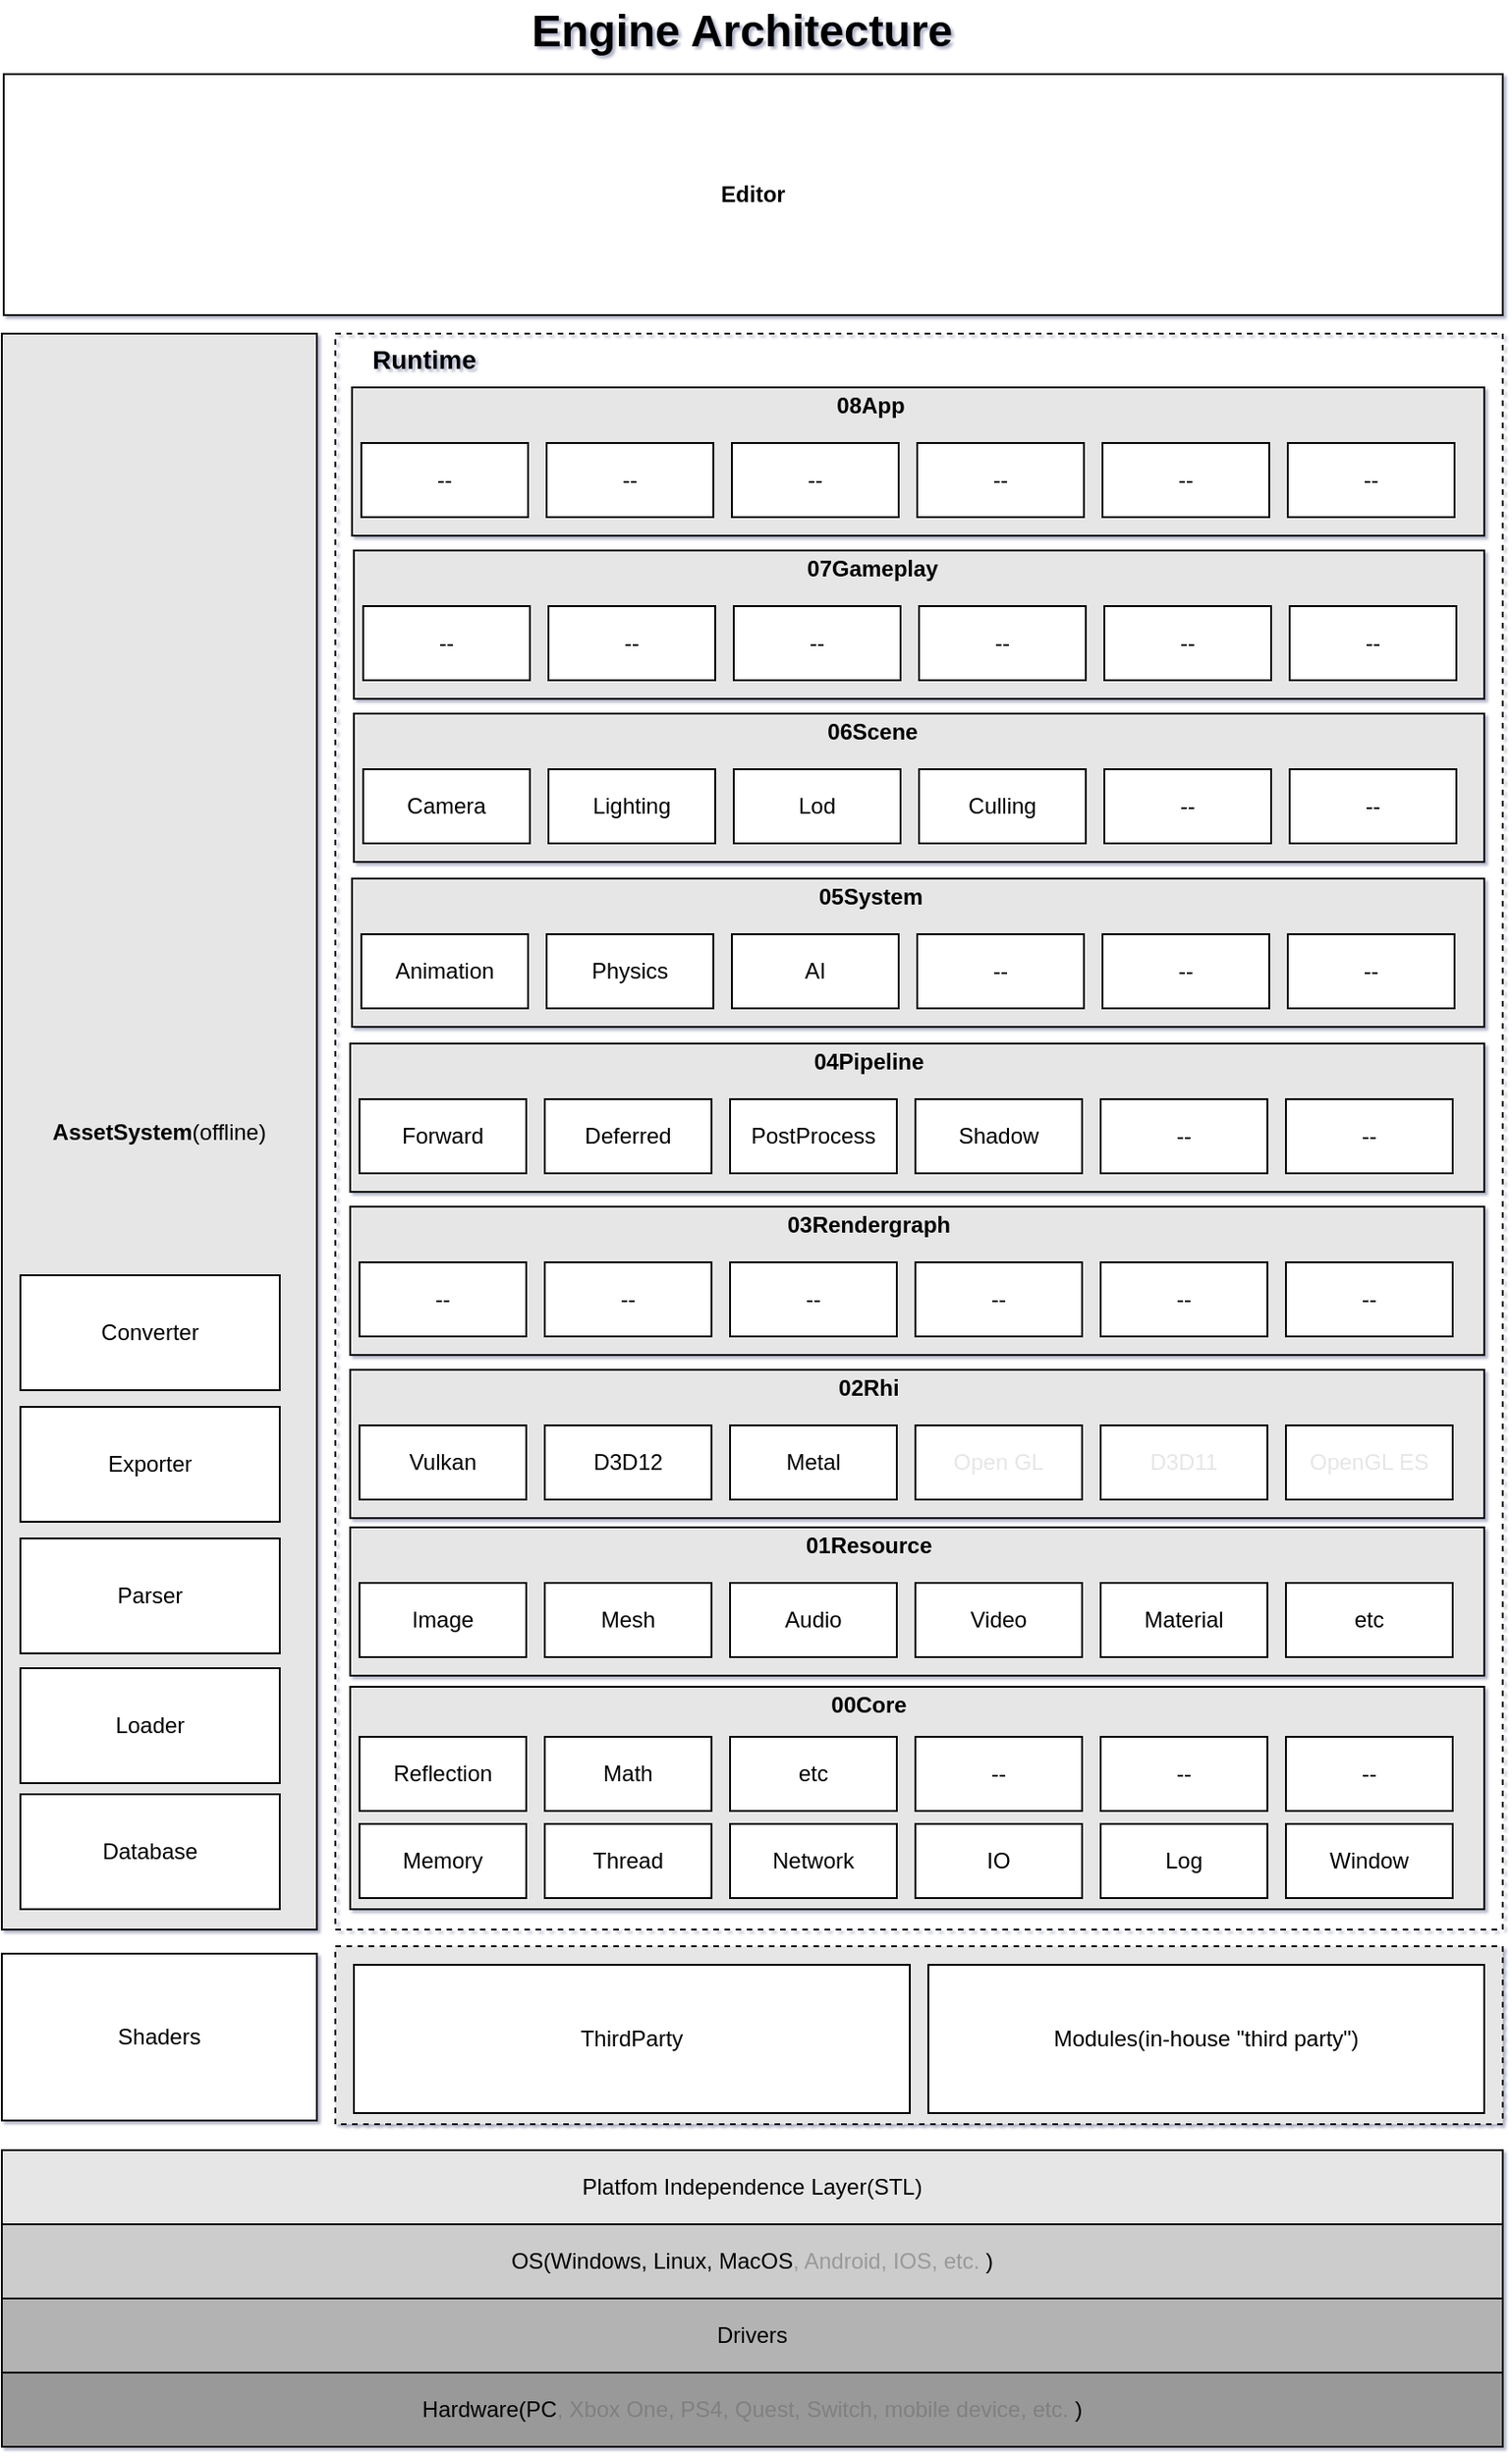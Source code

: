 <mxfile version="12.2.4" pages="1"><diagram id="azZ1bFGg1ElHCUa85jIB" name="第 1 页"><mxGraphModel dx="2211" dy="1799" grid="0" gridSize="10" guides="1" tooltips="1" connect="1" arrows="1" fold="1" page="0" pageScale="1" pageWidth="850" pageHeight="1100" math="0" shadow="1"><root><mxCell id="0"/><mxCell id="1" parent="0"/><mxCell id="115" value="" style="rounded=0;whiteSpace=wrap;html=1;dashed=1;fillColor=none;" parent="1" vertex="1"><mxGeometry x="200" y="-60" width="630" height="861" as="geometry"/></mxCell><mxCell id="13" value="" style="rounded=0;whiteSpace=wrap;html=1;dashed=1;fillColor=#E6E6E6;" parent="1" vertex="1"><mxGeometry x="200" y="810" width="630" height="96" as="geometry"/></mxCell><mxCell id="2" value="Hardware(PC&lt;font color=&quot;#808080&quot;&gt;, Xbox One, PS4, Quest, Switch, mobile device, etc.&lt;/font&gt;&lt;font color=&quot;#4d4d4d&quot;&gt; &lt;/font&gt;)" style="rounded=0;whiteSpace=wrap;html=1;fillColor=#999999;" parent="1" vertex="1"><mxGeometry x="20" y="1040" width="810" height="40" as="geometry"/></mxCell><mxCell id="5" value="OS(Windows, Linux, MacOS&lt;font color=&quot;#999999&quot;&gt;, Android, IOS, etc.&amp;nbsp;&lt;/font&gt;)" style="rounded=0;whiteSpace=wrap;html=1;fillColor=#CCCCCC;" parent="1" vertex="1"><mxGeometry x="20" y="960" width="810" height="40" as="geometry"/></mxCell><mxCell id="6" value="Drivers" style="rounded=0;whiteSpace=wrap;html=1;fillColor=#B3B3B3;" parent="1" vertex="1"><mxGeometry x="20" y="1000" width="810" height="40" as="geometry"/></mxCell><mxCell id="7" value="Modules(in-house &quot;third party&quot;)" style="rounded=0;whiteSpace=wrap;html=1;fillColor=#FFFFFF;" parent="1" vertex="1"><mxGeometry x="520" y="820" width="300" height="80" as="geometry"/></mxCell><mxCell id="11" value="ThirdParty" style="rounded=0;whiteSpace=wrap;html=1;fillColor=#FFFFFF;" parent="1" vertex="1"><mxGeometry x="210" y="820" width="300" height="80" as="geometry"/></mxCell><mxCell id="14" value="" style="rounded=0;whiteSpace=wrap;html=1;fillColor=#E6E6E6;" parent="1" vertex="1"><mxGeometry x="208" y="670" width="612" height="120" as="geometry"/></mxCell><mxCell id="16" value="" style="rounded=0;whiteSpace=wrap;html=1;fillColor=#E6E6E6;" parent="1" vertex="1"><mxGeometry x="208" y="584" width="612" height="80" as="geometry"/></mxCell><mxCell id="22" value="&lt;b&gt;AssetSystem&lt;/b&gt;(offline)" style="rounded=0;whiteSpace=wrap;html=1;fillColor=#E6E6E6;" parent="1" vertex="1"><mxGeometry x="20" y="-60" width="170" height="861" as="geometry"/></mxCell><mxCell id="23" value="&lt;b&gt;Editor&lt;/b&gt;" style="rounded=0;whiteSpace=wrap;html=1;fillColor=#FFFFFF;" parent="1" vertex="1"><mxGeometry x="21" y="-200" width="809" height="130" as="geometry"/></mxCell><mxCell id="27" value="Shaders" style="rounded=0;whiteSpace=wrap;html=1;fillColor=#FFFFFF;" parent="1" vertex="1"><mxGeometry x="20" y="814" width="170" height="90" as="geometry"/></mxCell><mxCell id="31" value="Memory&lt;span style=&quot;color: rgba(0 , 0 , 0 , 0) ; font-family: monospace ; font-size: 0px ; white-space: nowrap&quot;&gt;%3CmxGraphModel%3E%3Croot%3E%3CmxCell%20id%3D%220%22%2F%3E%3CmxCell%20id%3D%221%22%20parent%3D%220%22%2F%3E%3CmxCell%20id%3D%222%22%20value%3D%22%22%20style%3D%22rounded%3D0%3BwhiteSpace%3Dwrap%3Bhtml%3D1%3BfillColor%3D%23FFFFFF%3B%22%20vertex%3D%221%22%20parent%3D%221%22%3E%3CmxGeometry%20x%3D%22220%22%20y%3D%22700%22%20width%3D%22130%22%20height%3D%2240%22%20as%3D%22geometry%22%2F%3E%3C%2FmxCell%3E%3C%2Froot%3E%3C%2FmxGraphModel%3E&lt;/span&gt;" style="rounded=0;whiteSpace=wrap;html=1;fillColor=#FFFFFF;" parent="1" vertex="1"><mxGeometry x="213" y="744" width="90" height="40" as="geometry"/></mxCell><mxCell id="32" value="Thread" style="rounded=0;whiteSpace=wrap;html=1;fillColor=#FFFFFF;" parent="1" vertex="1"><mxGeometry x="313" y="744" width="90" height="40" as="geometry"/></mxCell><mxCell id="33" value="Network" style="rounded=0;whiteSpace=wrap;html=1;fillColor=#FFFFFF;" parent="1" vertex="1"><mxGeometry x="413" y="744" width="90" height="40" as="geometry"/></mxCell><mxCell id="34" value="Window" style="rounded=0;whiteSpace=wrap;html=1;fillColor=#FFFFFF;" parent="1" vertex="1"><mxGeometry x="713" y="744" width="90" height="40" as="geometry"/></mxCell><mxCell id="35" value="IO" style="rounded=0;whiteSpace=wrap;html=1;fillColor=#FFFFFF;" parent="1" vertex="1"><mxGeometry x="513" y="744" width="90" height="40" as="geometry"/></mxCell><mxCell id="36" value="Log" style="rounded=0;whiteSpace=wrap;html=1;fillColor=#FFFFFF;" parent="1" vertex="1"><mxGeometry x="613" y="744" width="90" height="40" as="geometry"/></mxCell><mxCell id="38" value="Reflection" style="rounded=0;whiteSpace=wrap;html=1;fillColor=#FFFFFF;" parent="1" vertex="1"><mxGeometry x="213" y="697" width="90" height="40" as="geometry"/></mxCell><mxCell id="39" value="Math" style="rounded=0;whiteSpace=wrap;html=1;fillColor=#FFFFFF;" parent="1" vertex="1"><mxGeometry x="313" y="697" width="90" height="40" as="geometry"/></mxCell><mxCell id="40" value="etc" style="rounded=0;whiteSpace=wrap;html=1;fillColor=#FFFFFF;" parent="1" vertex="1"><mxGeometry x="413" y="697" width="90" height="40" as="geometry"/></mxCell><mxCell id="41" value="--" style="rounded=0;whiteSpace=wrap;html=1;fillColor=#FFFFFF;" parent="1" vertex="1"><mxGeometry x="713" y="697" width="90" height="40" as="geometry"/></mxCell><mxCell id="42" value="--" style="rounded=0;whiteSpace=wrap;html=1;fillColor=#FFFFFF;" parent="1" vertex="1"><mxGeometry x="513" y="697" width="90" height="40" as="geometry"/></mxCell><mxCell id="43" value="--" style="rounded=0;whiteSpace=wrap;html=1;fillColor=#FFFFFF;" parent="1" vertex="1"><mxGeometry x="613" y="697" width="90" height="40" as="geometry"/></mxCell><mxCell id="46" value="&lt;b&gt;00Core&lt;/b&gt;" style="text;html=1;strokeColor=none;fillColor=none;align=center;verticalAlign=middle;whiteSpace=wrap;rounded=0;" parent="1" vertex="1"><mxGeometry x="468" y="670" width="40" height="20" as="geometry"/></mxCell><mxCell id="47" value="Image" style="rounded=0;whiteSpace=wrap;html=1;fillColor=#FFFFFF;" parent="1" vertex="1"><mxGeometry x="213" y="614" width="90" height="40" as="geometry"/></mxCell><mxCell id="48" value="Mesh" style="rounded=0;whiteSpace=wrap;html=1;fillColor=#FFFFFF;" parent="1" vertex="1"><mxGeometry x="313" y="614" width="90" height="40" as="geometry"/></mxCell><mxCell id="49" value="Audio" style="rounded=0;whiteSpace=wrap;html=1;fillColor=#FFFFFF;" parent="1" vertex="1"><mxGeometry x="413" y="614" width="90" height="40" as="geometry"/></mxCell><mxCell id="50" value="Video" style="rounded=0;whiteSpace=wrap;html=1;fillColor=#FFFFFF;" parent="1" vertex="1"><mxGeometry x="513" y="614" width="90" height="40" as="geometry"/></mxCell><mxCell id="51" value="Material" style="rounded=0;whiteSpace=wrap;html=1;fillColor=#FFFFFF;" parent="1" vertex="1"><mxGeometry x="613" y="614" width="90" height="40" as="geometry"/></mxCell><mxCell id="52" value="etc" style="rounded=0;whiteSpace=wrap;html=1;fillColor=#FFFFFF;" parent="1" vertex="1"><mxGeometry x="713" y="614" width="90" height="40" as="geometry"/></mxCell><mxCell id="53" value="&lt;b&gt;01Resource&lt;/b&gt;" style="text;html=1;strokeColor=none;fillColor=none;align=center;verticalAlign=middle;whiteSpace=wrap;rounded=0;" parent="1" vertex="1"><mxGeometry x="468" y="584" width="40" height="20" as="geometry"/></mxCell><mxCell id="54" value="" style="rounded=0;whiteSpace=wrap;html=1;fillColor=#E6E6E6;" parent="1" vertex="1"><mxGeometry x="208" y="499" width="612" height="80" as="geometry"/></mxCell><mxCell id="55" value="Vulkan" style="rounded=0;whiteSpace=wrap;html=1;fillColor=#FFFFFF;" parent="1" vertex="1"><mxGeometry x="213" y="529" width="90" height="40" as="geometry"/></mxCell><mxCell id="56" value="D3D12" style="rounded=0;whiteSpace=wrap;html=1;fillColor=#FFFFFF;" parent="1" vertex="1"><mxGeometry x="313" y="529" width="90" height="40" as="geometry"/></mxCell><mxCell id="57" value="Metal" style="rounded=0;whiteSpace=wrap;html=1;fillColor=#FFFFFF;" parent="1" vertex="1"><mxGeometry x="413" y="529" width="90" height="40" as="geometry"/></mxCell><mxCell id="58" value="&lt;font color=&quot;#e6e6e6&quot;&gt;Open GL&lt;/font&gt;" style="rounded=0;whiteSpace=wrap;html=1;fillColor=#FFFFFF;" parent="1" vertex="1"><mxGeometry x="513" y="529" width="90" height="40" as="geometry"/></mxCell><mxCell id="59" value="&lt;font color=&quot;#e6e6e6&quot;&gt;D3D11&lt;/font&gt;" style="rounded=0;whiteSpace=wrap;html=1;fillColor=#FFFFFF;" parent="1" vertex="1"><mxGeometry x="613" y="529" width="90" height="40" as="geometry"/></mxCell><mxCell id="60" value="&lt;font color=&quot;#e6e6e6&quot;&gt;OpenGL ES&lt;/font&gt;" style="rounded=0;whiteSpace=wrap;html=1;fillColor=#FFFFFF;" parent="1" vertex="1"><mxGeometry x="713" y="529" width="90" height="40" as="geometry"/></mxCell><mxCell id="61" value="&lt;b&gt;02Rhi&lt;/b&gt;" style="text;html=1;strokeColor=none;fillColor=none;align=center;verticalAlign=middle;whiteSpace=wrap;rounded=0;" parent="1" vertex="1"><mxGeometry x="468" y="499" width="40" height="20" as="geometry"/></mxCell><mxCell id="62" value="" style="rounded=0;whiteSpace=wrap;html=1;fillColor=#E6E6E6;" parent="1" vertex="1"><mxGeometry x="208" y="411" width="612" height="80" as="geometry"/></mxCell><mxCell id="63" value="--" style="rounded=0;whiteSpace=wrap;html=1;fillColor=#FFFFFF;" parent="1" vertex="1"><mxGeometry x="213" y="441" width="90" height="40" as="geometry"/></mxCell><mxCell id="64" value="--" style="rounded=0;whiteSpace=wrap;html=1;fillColor=#FFFFFF;" parent="1" vertex="1"><mxGeometry x="313" y="441" width="90" height="40" as="geometry"/></mxCell><mxCell id="65" value="--" style="rounded=0;whiteSpace=wrap;html=1;fillColor=#FFFFFF;" parent="1" vertex="1"><mxGeometry x="413" y="441" width="90" height="40" as="geometry"/></mxCell><mxCell id="66" value="--" style="rounded=0;whiteSpace=wrap;html=1;fillColor=#FFFFFF;" parent="1" vertex="1"><mxGeometry x="513" y="441" width="90" height="40" as="geometry"/></mxCell><mxCell id="67" value="--" style="rounded=0;whiteSpace=wrap;html=1;fillColor=#FFFFFF;" parent="1" vertex="1"><mxGeometry x="613" y="441" width="90" height="40" as="geometry"/></mxCell><mxCell id="68" value="--" style="rounded=0;whiteSpace=wrap;html=1;fillColor=#FFFFFF;" parent="1" vertex="1"><mxGeometry x="713" y="441" width="90" height="40" as="geometry"/></mxCell><mxCell id="69" value="&lt;b&gt;03Rendergraph&lt;/b&gt;" style="text;html=1;strokeColor=none;fillColor=none;align=center;verticalAlign=middle;whiteSpace=wrap;rounded=0;" parent="1" vertex="1"><mxGeometry x="468" y="411" width="40" height="20" as="geometry"/></mxCell><mxCell id="70" value="" style="rounded=0;whiteSpace=wrap;html=1;fillColor=#E6E6E6;" parent="1" vertex="1"><mxGeometry x="208" y="323" width="612" height="80" as="geometry"/></mxCell><mxCell id="71" value="Forward" style="rounded=0;whiteSpace=wrap;html=1;fillColor=#FFFFFF;" parent="1" vertex="1"><mxGeometry x="213" y="353" width="90" height="40" as="geometry"/></mxCell><mxCell id="72" value="Deferred" style="rounded=0;whiteSpace=wrap;html=1;fillColor=#FFFFFF;" parent="1" vertex="1"><mxGeometry x="313" y="353" width="90" height="40" as="geometry"/></mxCell><mxCell id="73" value="PostProcess" style="rounded=0;whiteSpace=wrap;html=1;fillColor=#FFFFFF;" parent="1" vertex="1"><mxGeometry x="413" y="353" width="90" height="40" as="geometry"/></mxCell><mxCell id="74" value="Shadow" style="rounded=0;whiteSpace=wrap;html=1;fillColor=#FFFFFF;" parent="1" vertex="1"><mxGeometry x="513" y="353" width="90" height="40" as="geometry"/></mxCell><mxCell id="75" value="--" style="rounded=0;whiteSpace=wrap;html=1;fillColor=#FFFFFF;" parent="1" vertex="1"><mxGeometry x="613" y="353" width="90" height="40" as="geometry"/></mxCell><mxCell id="76" value="--" style="rounded=0;whiteSpace=wrap;html=1;fillColor=#FFFFFF;" parent="1" vertex="1"><mxGeometry x="713" y="353" width="90" height="40" as="geometry"/></mxCell><mxCell id="77" value="&lt;b&gt;04Pipeline&lt;/b&gt;" style="text;html=1;strokeColor=none;fillColor=none;align=center;verticalAlign=middle;whiteSpace=wrap;rounded=0;" parent="1" vertex="1"><mxGeometry x="468" y="323" width="40" height="20" as="geometry"/></mxCell><mxCell id="78" value="" style="rounded=0;whiteSpace=wrap;html=1;fillColor=#E6E6E6;" parent="1" vertex="1"><mxGeometry x="209" y="234" width="611" height="80" as="geometry"/></mxCell><mxCell id="79" value="Animation" style="rounded=0;whiteSpace=wrap;html=1;fillColor=#FFFFFF;" parent="1" vertex="1"><mxGeometry x="214" y="264" width="90" height="40" as="geometry"/></mxCell><mxCell id="80" value="Physics" style="rounded=0;whiteSpace=wrap;html=1;fillColor=#FFFFFF;" parent="1" vertex="1"><mxGeometry x="314" y="264" width="90" height="40" as="geometry"/></mxCell><mxCell id="81" value="AI" style="rounded=0;whiteSpace=wrap;html=1;fillColor=#FFFFFF;" parent="1" vertex="1"><mxGeometry x="414" y="264" width="90" height="40" as="geometry"/></mxCell><mxCell id="82" value="--" style="rounded=0;whiteSpace=wrap;html=1;fillColor=#FFFFFF;" parent="1" vertex="1"><mxGeometry x="514" y="264" width="90" height="40" as="geometry"/></mxCell><mxCell id="83" value="--" style="rounded=0;whiteSpace=wrap;html=1;fillColor=#FFFFFF;" parent="1" vertex="1"><mxGeometry x="614" y="264" width="90" height="40" as="geometry"/></mxCell><mxCell id="84" value="--" style="rounded=0;whiteSpace=wrap;html=1;fillColor=#FFFFFF;" parent="1" vertex="1"><mxGeometry x="714" y="264" width="90" height="40" as="geometry"/></mxCell><mxCell id="85" value="&lt;b&gt;05System&lt;/b&gt;" style="text;html=1;strokeColor=none;fillColor=none;align=center;verticalAlign=middle;whiteSpace=wrap;rounded=0;" parent="1" vertex="1"><mxGeometry x="469" y="234" width="40" height="20" as="geometry"/></mxCell><mxCell id="86" value="" style="rounded=0;whiteSpace=wrap;html=1;fillColor=#E6E6E6;" parent="1" vertex="1"><mxGeometry x="210" y="145" width="610" height="80" as="geometry"/></mxCell><mxCell id="87" value="Camera" style="rounded=0;whiteSpace=wrap;html=1;fillColor=#FFFFFF;" parent="1" vertex="1"><mxGeometry x="215" y="175" width="90" height="40" as="geometry"/></mxCell><mxCell id="88" value="Lighting" style="rounded=0;whiteSpace=wrap;html=1;fillColor=#FFFFFF;" parent="1" vertex="1"><mxGeometry x="315" y="175" width="90" height="40" as="geometry"/></mxCell><mxCell id="89" value="Lod" style="rounded=0;whiteSpace=wrap;html=1;fillColor=#FFFFFF;" parent="1" vertex="1"><mxGeometry x="415" y="175" width="90" height="40" as="geometry"/></mxCell><mxCell id="90" value="Culling" style="rounded=0;whiteSpace=wrap;html=1;fillColor=#FFFFFF;" parent="1" vertex="1"><mxGeometry x="515" y="175" width="90" height="40" as="geometry"/></mxCell><mxCell id="91" value="--" style="rounded=0;whiteSpace=wrap;html=1;fillColor=#FFFFFF;" parent="1" vertex="1"><mxGeometry x="615" y="175" width="90" height="40" as="geometry"/></mxCell><mxCell id="92" value="--" style="rounded=0;whiteSpace=wrap;html=1;fillColor=#FFFFFF;" parent="1" vertex="1"><mxGeometry x="715" y="175" width="90" height="40" as="geometry"/></mxCell><mxCell id="93" value="&lt;b&gt;06Scene&lt;/b&gt;" style="text;html=1;strokeColor=none;fillColor=none;align=center;verticalAlign=middle;whiteSpace=wrap;rounded=0;" parent="1" vertex="1"><mxGeometry x="470" y="145" width="40" height="20" as="geometry"/></mxCell><mxCell id="94" value="" style="rounded=0;whiteSpace=wrap;html=1;fillColor=#E6E6E6;" parent="1" vertex="1"><mxGeometry x="210" y="57" width="610" height="80" as="geometry"/></mxCell><mxCell id="95" value="--" style="rounded=0;whiteSpace=wrap;html=1;fillColor=#FFFFFF;" parent="1" vertex="1"><mxGeometry x="215" y="87" width="90" height="40" as="geometry"/></mxCell><mxCell id="96" value="--" style="rounded=0;whiteSpace=wrap;html=1;fillColor=#FFFFFF;" parent="1" vertex="1"><mxGeometry x="315" y="87" width="90" height="40" as="geometry"/></mxCell><mxCell id="97" value="--" style="rounded=0;whiteSpace=wrap;html=1;fillColor=#FFFFFF;" parent="1" vertex="1"><mxGeometry x="415" y="87" width="90" height="40" as="geometry"/></mxCell><mxCell id="98" value="--" style="rounded=0;whiteSpace=wrap;html=1;fillColor=#FFFFFF;" parent="1" vertex="1"><mxGeometry x="515" y="87" width="90" height="40" as="geometry"/></mxCell><mxCell id="99" value="--" style="rounded=0;whiteSpace=wrap;html=1;fillColor=#FFFFFF;" parent="1" vertex="1"><mxGeometry x="615" y="87" width="90" height="40" as="geometry"/></mxCell><mxCell id="100" value="--" style="rounded=0;whiteSpace=wrap;html=1;fillColor=#FFFFFF;" parent="1" vertex="1"><mxGeometry x="715" y="87" width="90" height="40" as="geometry"/></mxCell><mxCell id="101" value="&lt;b&gt;07Gameplay&lt;/b&gt;" style="text;html=1;strokeColor=none;fillColor=none;align=center;verticalAlign=middle;whiteSpace=wrap;rounded=0;" parent="1" vertex="1"><mxGeometry x="470" y="57" width="40" height="20" as="geometry"/></mxCell><mxCell id="102" value="" style="rounded=0;whiteSpace=wrap;html=1;fillColor=#E6E6E6;" parent="1" vertex="1"><mxGeometry x="209" y="-31" width="611" height="80" as="geometry"/></mxCell><mxCell id="103" value="--" style="rounded=0;whiteSpace=wrap;html=1;fillColor=#FFFFFF;" parent="1" vertex="1"><mxGeometry x="214" y="-1" width="90" height="40" as="geometry"/></mxCell><mxCell id="104" value="--" style="rounded=0;whiteSpace=wrap;html=1;fillColor=#FFFFFF;" parent="1" vertex="1"><mxGeometry x="314" y="-1" width="90" height="40" as="geometry"/></mxCell><mxCell id="105" value="--" style="rounded=0;whiteSpace=wrap;html=1;fillColor=#FFFFFF;" parent="1" vertex="1"><mxGeometry x="414" y="-1" width="90" height="40" as="geometry"/></mxCell><mxCell id="106" value="--" style="rounded=0;whiteSpace=wrap;html=1;fillColor=#FFFFFF;" parent="1" vertex="1"><mxGeometry x="514" y="-1" width="90" height="40" as="geometry"/></mxCell><mxCell id="107" value="--" style="rounded=0;whiteSpace=wrap;html=1;fillColor=#FFFFFF;" parent="1" vertex="1"><mxGeometry x="614" y="-1" width="90" height="40" as="geometry"/></mxCell><mxCell id="108" value="--" style="rounded=0;whiteSpace=wrap;html=1;fillColor=#FFFFFF;" parent="1" vertex="1"><mxGeometry x="714" y="-1" width="90" height="40" as="geometry"/></mxCell><mxCell id="109" value="&lt;b&gt;08App&lt;/b&gt;" style="text;html=1;strokeColor=none;fillColor=none;align=center;verticalAlign=middle;whiteSpace=wrap;rounded=0;" parent="1" vertex="1"><mxGeometry x="469" y="-31" width="40" height="20" as="geometry"/></mxCell><mxCell id="110" value="Database" style="rounded=0;whiteSpace=wrap;html=1;fillColor=#FFFFFF;" parent="1" vertex="1"><mxGeometry x="30" y="728" width="140" height="62" as="geometry"/></mxCell><mxCell id="111" value="Loader" style="rounded=0;whiteSpace=wrap;html=1;fillColor=#FFFFFF;" parent="1" vertex="1"><mxGeometry x="30" y="660" width="140" height="62" as="geometry"/></mxCell><mxCell id="112" value="Parser" style="rounded=0;whiteSpace=wrap;html=1;fillColor=#FFFFFF;" parent="1" vertex="1"><mxGeometry x="30" y="590" width="140" height="62" as="geometry"/></mxCell><mxCell id="113" value="Exporter" style="rounded=0;whiteSpace=wrap;html=1;fillColor=#FFFFFF;" parent="1" vertex="1"><mxGeometry x="30" y="519" width="140" height="62" as="geometry"/></mxCell><mxCell id="114" value="Converter" style="rounded=0;whiteSpace=wrap;html=1;fillColor=#FFFFFF;" parent="1" vertex="1"><mxGeometry x="30" y="448" width="140" height="62" as="geometry"/></mxCell><mxCell id="116" value="&lt;b&gt;&lt;font style=&quot;font-size: 14px&quot;&gt;Runtime&lt;/font&gt;&lt;/b&gt;" style="text;html=1;strokeColor=none;fillColor=none;align=center;verticalAlign=middle;whiteSpace=wrap;rounded=0;shadow=1;" parent="1" vertex="1"><mxGeometry x="228" y="-56" width="40" height="20" as="geometry"/></mxCell><mxCell id="120" value="&lt;font style=&quot;font-size: 24px&quot;&gt;&lt;b&gt;Engine Architecture&lt;/b&gt;&lt;/font&gt;" style="text;html=1;resizable=0;points=[];autosize=1;align=left;verticalAlign=top;spacingTop=-4;" parent="1" vertex="1"><mxGeometry x="304" y="-240" width="240" height="20" as="geometry"/></mxCell><mxCell id="121" value="Platfom Independence Layer(STL)" style="rounded=0;whiteSpace=wrap;html=1;fillColor=#E6E6E6;" parent="1" vertex="1"><mxGeometry x="20" y="920" width="810" height="40" as="geometry"/></mxCell></root></mxGraphModel></diagram></mxfile>